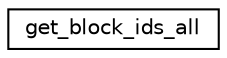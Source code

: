 digraph "Graphical Class Hierarchy"
{
 // INTERACTIVE_SVG=YES
 // LATEX_PDF_SIZE
  edge [fontname="Helvetica",fontsize="10",labelfontname="Helvetica",labelfontsize="10"];
  node [fontname="Helvetica",fontsize="10",shape=record];
  rankdir="LR";
  Node0 [label="get_block_ids_all",height=0.2,width=0.4,color="black", fillcolor="white", style="filled",URL="$interfaceyaml__parser__mod_1_1get__block__ids__all.html",tooltip="Private c function that gets the the ids of the blocks with block_name in the yaml file (see yaml_par..."];
}
